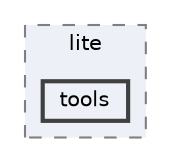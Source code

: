 digraph "Arduino/GetStartedWithMachineLearningOnArduino/tflite-micro-main/tensorflow/lite/tools"
{
 // LATEX_PDF_SIZE
  bgcolor="transparent";
  edge [fontname=Helvetica,fontsize=10,labelfontname=Helvetica,labelfontsize=10];
  node [fontname=Helvetica,fontsize=10,shape=box,height=0.2,width=0.4];
  compound=true
  subgraph clusterdir_503634df472a76a989a31bcd8d94bcd0 {
    graph [ bgcolor="#edf0f7", pencolor="grey50", label="lite", fontname=Helvetica,fontsize=10 style="filled,dashed", URL="dir_503634df472a76a989a31bcd8d94bcd0.html",tooltip=""]
  dir_8876b9509efb93a8109f33ea5a642a25 [label="tools", fillcolor="#edf0f7", color="grey25", style="filled,bold", URL="dir_8876b9509efb93a8109f33ea5a642a25.html",tooltip=""];
  }
}
